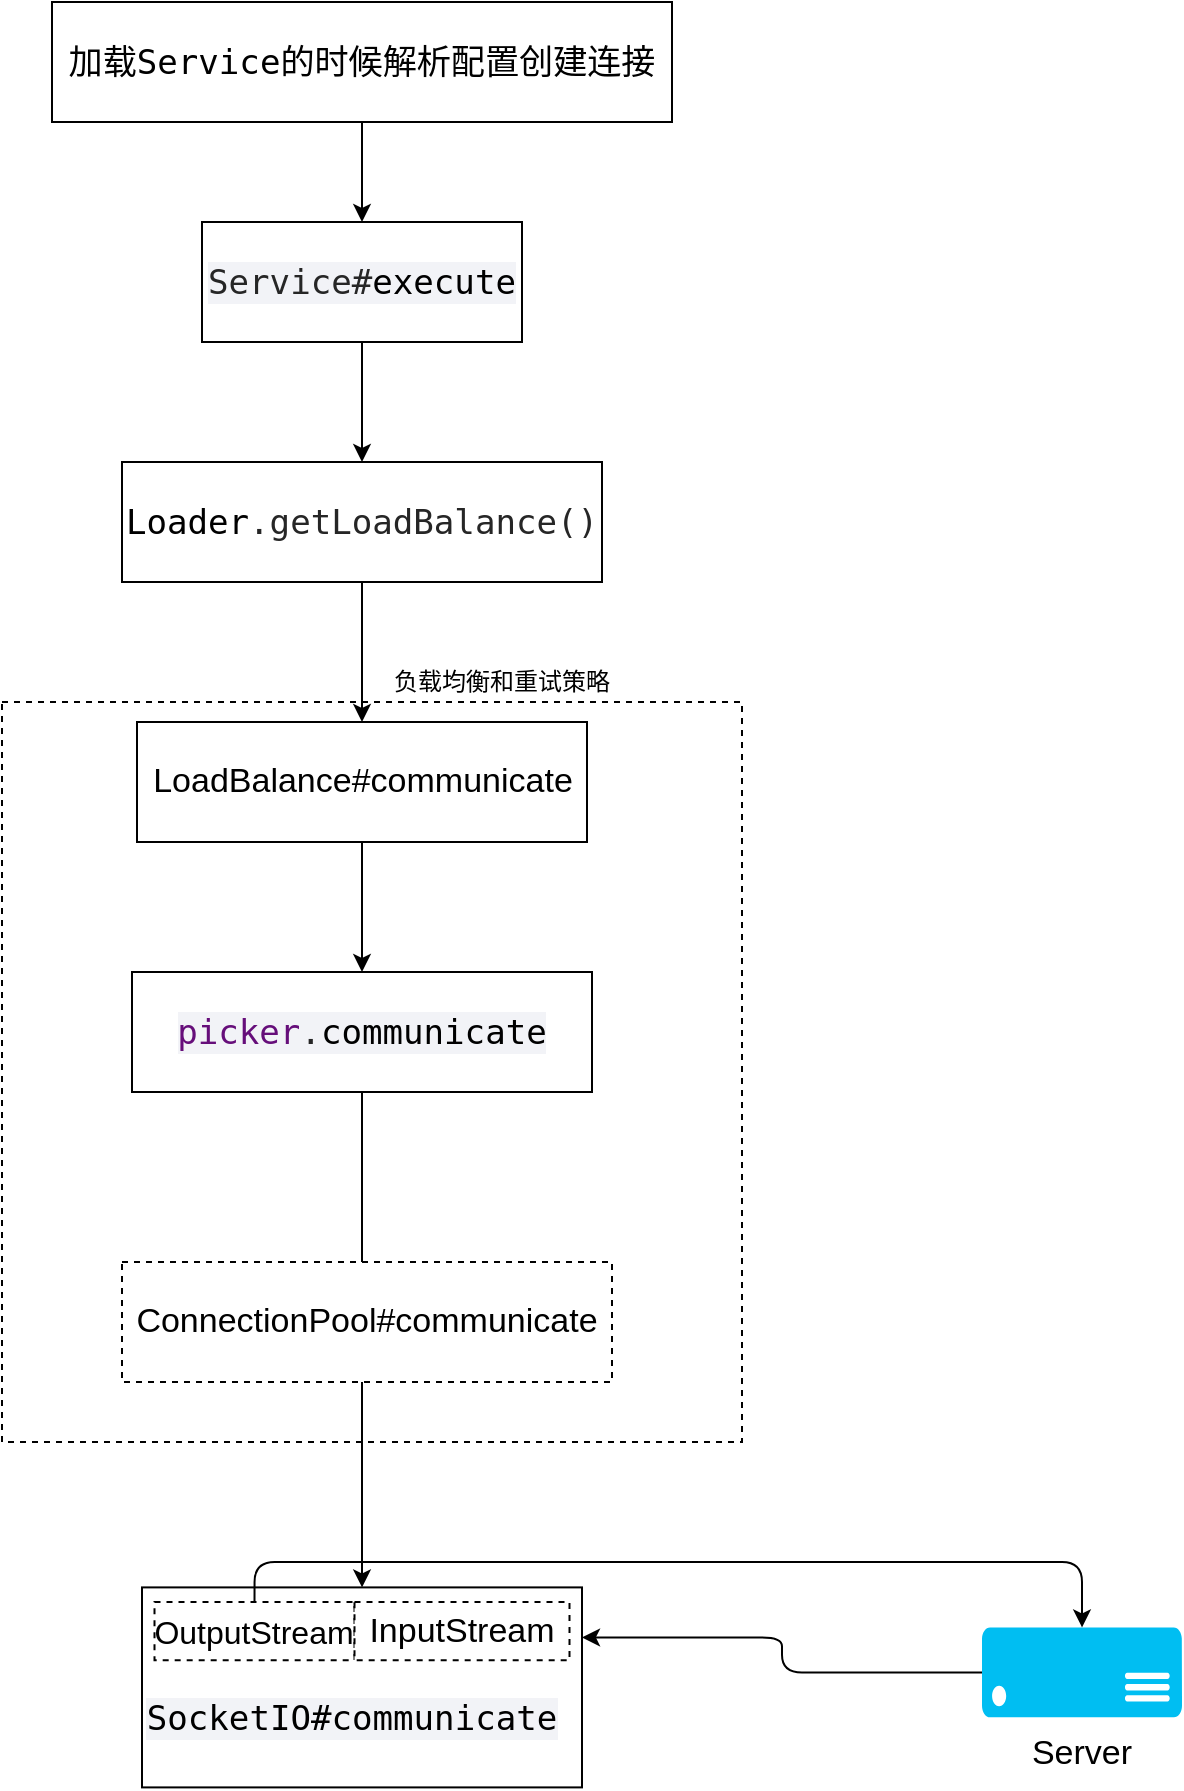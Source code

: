 <mxfile version="14.7.3" type="github">
  <diagram id="C5RBs43oDa-KdzZeNtuy" name="Page-1">
    <mxGraphModel dx="1182" dy="765" grid="1" gridSize="10" guides="1" tooltips="1" connect="1" arrows="1" fold="1" page="1" pageScale="1" pageWidth="827" pageHeight="1169" math="0" shadow="0">
      <root>
        <mxCell id="WIyWlLk6GJQsqaUBKTNV-0" />
        <mxCell id="WIyWlLk6GJQsqaUBKTNV-1" parent="WIyWlLk6GJQsqaUBKTNV-0" />
        <mxCell id="ji1JhoX9aw4-4HObb1kB-11" value="" style="rounded=0;whiteSpace=wrap;html=1;sketch=0;dashed=1;" vertex="1" parent="WIyWlLk6GJQsqaUBKTNV-1">
          <mxGeometry x="60" y="470" width="370" height="370" as="geometry" />
        </mxCell>
        <mxCell id="ji1JhoX9aw4-4HObb1kB-2" style="edgeStyle=orthogonalEdgeStyle;rounded=0;orthogonalLoop=1;jettySize=auto;html=1;entryX=0.5;entryY=0;entryDx=0;entryDy=0;" edge="1" parent="WIyWlLk6GJQsqaUBKTNV-1" source="ji1JhoX9aw4-4HObb1kB-0" target="ji1JhoX9aw4-4HObb1kB-1">
          <mxGeometry relative="1" as="geometry" />
        </mxCell>
        <mxCell id="ji1JhoX9aw4-4HObb1kB-0" value="&lt;pre style=&quot;color: rgb(255 , 255 , 255) ; font-family: &amp;#34;dejavu sans mono&amp;#34; , monospace ; font-size: 12.8pt&quot;&gt;&lt;pre style=&quot;color: rgb(38 , 38 , 38) ; font-family: &amp;#34;dejavu sans mono&amp;#34; , monospace ; font-size: 12.8pt&quot;&gt;&lt;span style=&quot;color: #000000&quot;&gt;加载Service的时候解析配置创建连接&lt;/span&gt;&lt;/pre&gt;&lt;/pre&gt;" style="rounded=0;whiteSpace=wrap;html=1;labelBackgroundColor=none;" vertex="1" parent="WIyWlLk6GJQsqaUBKTNV-1">
          <mxGeometry x="85" y="120" width="310" height="60" as="geometry" />
        </mxCell>
        <mxCell id="ji1JhoX9aw4-4HObb1kB-4" style="edgeStyle=orthogonalEdgeStyle;rounded=0;orthogonalLoop=1;jettySize=auto;html=1;entryX=0.5;entryY=0;entryDx=0;entryDy=0;" edge="1" parent="WIyWlLk6GJQsqaUBKTNV-1" source="ji1JhoX9aw4-4HObb1kB-1" target="ji1JhoX9aw4-4HObb1kB-3">
          <mxGeometry relative="1" as="geometry" />
        </mxCell>
        <mxCell id="ji1JhoX9aw4-4HObb1kB-1" value="&lt;pre style=&quot;background-color: #f2f3f7 ; color: #262626 ; font-family: &amp;#34;dejavu sans mono&amp;#34; , monospace ; font-size: 12.8pt&quot;&gt;Service#&lt;span style=&quot;color: #000000&quot;&gt;execute&lt;/span&gt;&lt;/pre&gt;" style="rounded=0;whiteSpace=wrap;html=1;" vertex="1" parent="WIyWlLk6GJQsqaUBKTNV-1">
          <mxGeometry x="160" y="230" width="160" height="60" as="geometry" />
        </mxCell>
        <mxCell id="ji1JhoX9aw4-4HObb1kB-6" style="edgeStyle=orthogonalEdgeStyle;curved=0;rounded=1;sketch=0;orthogonalLoop=1;jettySize=auto;html=1;entryX=0.5;entryY=0;entryDx=0;entryDy=0;" edge="1" parent="WIyWlLk6GJQsqaUBKTNV-1" source="ji1JhoX9aw4-4HObb1kB-3" target="ji1JhoX9aw4-4HObb1kB-5">
          <mxGeometry relative="1" as="geometry" />
        </mxCell>
        <mxCell id="ji1JhoX9aw4-4HObb1kB-3" value="&lt;pre style=&quot;color: rgb(38 , 38 , 38) ; font-family: &amp;#34;dejavu sans mono&amp;#34; , monospace ; font-size: 12.8pt&quot;&gt;&lt;span style=&quot;background-color: rgb(255 , 255 , 255)&quot;&gt;&lt;span style=&quot;color: rgb(0 , 0 , 0)&quot;&gt;Loader&lt;/span&gt;.getLoadBalance()&lt;/span&gt;&lt;/pre&gt;" style="rounded=0;whiteSpace=wrap;html=1;" vertex="1" parent="WIyWlLk6GJQsqaUBKTNV-1">
          <mxGeometry x="120" y="350" width="240" height="60" as="geometry" />
        </mxCell>
        <mxCell id="ji1JhoX9aw4-4HObb1kB-8" style="edgeStyle=orthogonalEdgeStyle;curved=0;rounded=1;sketch=0;orthogonalLoop=1;jettySize=auto;html=1;entryX=0.5;entryY=0;entryDx=0;entryDy=0;" edge="1" parent="WIyWlLk6GJQsqaUBKTNV-1" source="ji1JhoX9aw4-4HObb1kB-5" target="ji1JhoX9aw4-4HObb1kB-7">
          <mxGeometry relative="1" as="geometry" />
        </mxCell>
        <mxCell id="ji1JhoX9aw4-4HObb1kB-5" value="&lt;font style=&quot;font-size: 17px&quot;&gt;LoadBalance#communicate&lt;/font&gt;" style="rounded=0;whiteSpace=wrap;html=1;sketch=0;" vertex="1" parent="WIyWlLk6GJQsqaUBKTNV-1">
          <mxGeometry x="127.5" y="480" width="225" height="60" as="geometry" />
        </mxCell>
        <mxCell id="ji1JhoX9aw4-4HObb1kB-10" style="edgeStyle=orthogonalEdgeStyle;curved=0;rounded=1;sketch=0;orthogonalLoop=1;jettySize=auto;html=1;" edge="1" parent="WIyWlLk6GJQsqaUBKTNV-1" source="ji1JhoX9aw4-4HObb1kB-7" target="ji1JhoX9aw4-4HObb1kB-9">
          <mxGeometry relative="1" as="geometry" />
        </mxCell>
        <mxCell id="ji1JhoX9aw4-4HObb1kB-7" value="&lt;pre style=&quot;background-color: #f2f3f7 ; color: #262626 ; font-family: &amp;#34;dejavu sans mono&amp;#34; , monospace ; font-size: 12.8pt&quot;&gt;&lt;span style=&quot;color: #660e7a&quot;&gt;picker&lt;/span&gt;.&lt;span style=&quot;color: #000000&quot;&gt;communicate&lt;/span&gt;&lt;/pre&gt;" style="rounded=0;whiteSpace=wrap;html=1;sketch=0;" vertex="1" parent="WIyWlLk6GJQsqaUBKTNV-1">
          <mxGeometry x="125" y="605" width="230" height="60" as="geometry" />
        </mxCell>
        <mxCell id="ji1JhoX9aw4-4HObb1kB-12" value="负载均衡和重试策略" style="text;html=1;strokeColor=none;fillColor=none;align=center;verticalAlign=middle;whiteSpace=wrap;rounded=0;dashed=1;sketch=0;" vertex="1" parent="WIyWlLk6GJQsqaUBKTNV-1">
          <mxGeometry x="250" y="450" width="120" height="20" as="geometry" />
        </mxCell>
        <mxCell id="ji1JhoX9aw4-4HObb1kB-26" style="edgeStyle=orthogonalEdgeStyle;curved=0;rounded=1;sketch=0;orthogonalLoop=1;jettySize=auto;html=1;fontSize=17;entryX=1;entryY=0.25;entryDx=0;entryDy=0;" edge="1" parent="WIyWlLk6GJQsqaUBKTNV-1" source="ji1JhoX9aw4-4HObb1kB-13" target="ji1JhoX9aw4-4HObb1kB-9">
          <mxGeometry relative="1" as="geometry">
            <mxPoint x="340" y="934.7" as="targetPoint" />
          </mxGeometry>
        </mxCell>
        <mxCell id="ji1JhoX9aw4-4HObb1kB-13" value="" style="verticalLabelPosition=bottom;html=1;verticalAlign=top;align=center;strokeColor=none;fillColor=#00BEF2;shape=mxgraph.azure.server;rounded=0;dashed=1;sketch=0;" vertex="1" parent="WIyWlLk6GJQsqaUBKTNV-1">
          <mxGeometry x="550" y="932.7" width="100" height="45" as="geometry" />
        </mxCell>
        <mxCell id="ji1JhoX9aw4-4HObb1kB-21" value="" style="group" vertex="1" connectable="0" parent="WIyWlLk6GJQsqaUBKTNV-1">
          <mxGeometry x="130" y="912.7" width="220" height="100" as="geometry" />
        </mxCell>
        <mxCell id="ji1JhoX9aw4-4HObb1kB-9" value="&lt;pre style=&quot;text-align: right ; background-color: rgb(242 , 243 , 247)&quot;&gt;&lt;font color=&quot;#262626&quot; face=&quot;DejaVu Sans Mono, monospace&quot;&gt;&lt;span style=&quot;font-size: 12.8pt&quot;&gt;&lt;br&gt;&lt;/span&gt;&lt;/font&gt;&lt;/pre&gt;" style="rounded=0;whiteSpace=wrap;html=1;sketch=0;" vertex="1" parent="ji1JhoX9aw4-4HObb1kB-21">
          <mxGeometry width="220" height="100" as="geometry" />
        </mxCell>
        <mxCell id="ji1JhoX9aw4-4HObb1kB-15" value="OutputStream" style="rounded=0;whiteSpace=wrap;html=1;dashed=1;sketch=0;fontSize=16;" vertex="1" parent="ji1JhoX9aw4-4HObb1kB-21">
          <mxGeometry x="6.25" y="7.273" width="100" height="29.091" as="geometry" />
        </mxCell>
        <mxCell id="ji1JhoX9aw4-4HObb1kB-18" value="InputStream" style="rounded=0;whiteSpace=wrap;html=1;dashed=1;sketch=0;fontSize=17;" vertex="1" parent="ji1JhoX9aw4-4HObb1kB-21">
          <mxGeometry x="106.25" y="7.273" width="107.5" height="29.091" as="geometry" />
        </mxCell>
        <mxCell id="ji1JhoX9aw4-4HObb1kB-22" value="&lt;pre style=&quot;font-size: 12px ; text-align: right ; background-color: rgb(242 , 243 , 247)&quot;&gt;&lt;font color=&quot;#000000&quot; face=&quot;DejaVu Sans Mono, monospace&quot;&gt;&lt;span style=&quot;font-size: 17.067px&quot;&gt;SocketIO#communicate&lt;/span&gt;&lt;/font&gt;&lt;/pre&gt;" style="text;html=1;strokeColor=none;fillColor=none;align=center;verticalAlign=middle;whiteSpace=wrap;rounded=0;dashed=1;sketch=0;fontSize=17;" vertex="1" parent="ji1JhoX9aw4-4HObb1kB-21">
          <mxGeometry x="20" y="58.182" width="170" height="14.545" as="geometry" />
        </mxCell>
        <mxCell id="ji1JhoX9aw4-4HObb1kB-27" style="edgeStyle=orthogonalEdgeStyle;curved=0;rounded=1;sketch=0;orthogonalLoop=1;jettySize=auto;html=1;entryX=0.5;entryY=0;entryDx=0;entryDy=0;entryPerimeter=0;fontSize=17;exitX=0.5;exitY=0;exitDx=0;exitDy=0;" edge="1" parent="WIyWlLk6GJQsqaUBKTNV-1" source="ji1JhoX9aw4-4HObb1kB-15" target="ji1JhoX9aw4-4HObb1kB-13">
          <mxGeometry relative="1" as="geometry" />
        </mxCell>
        <mxCell id="ji1JhoX9aw4-4HObb1kB-28" value="Server" style="text;html=1;strokeColor=none;fillColor=none;align=center;verticalAlign=middle;whiteSpace=wrap;rounded=0;dashed=1;sketch=0;fontSize=17;" vertex="1" parent="WIyWlLk6GJQsqaUBKTNV-1">
          <mxGeometry x="580" y="985.7" width="40" height="20" as="geometry" />
        </mxCell>
        <mxCell id="ji1JhoX9aw4-4HObb1kB-41" value="ConnectionPool#communicate" style="rounded=0;whiteSpace=wrap;html=1;dashed=1;sketch=0;fontSize=17;" vertex="1" parent="WIyWlLk6GJQsqaUBKTNV-1">
          <mxGeometry x="120" y="750" width="245" height="60" as="geometry" />
        </mxCell>
      </root>
    </mxGraphModel>
  </diagram>
</mxfile>

